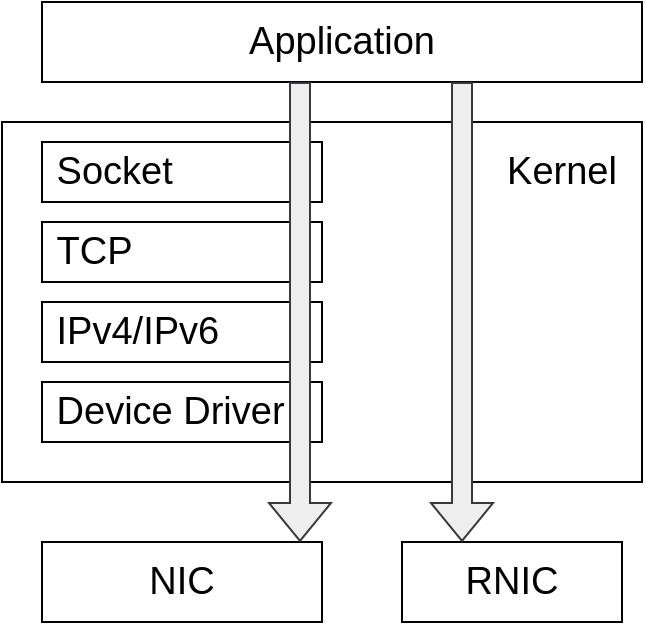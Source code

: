 <mxfile version="20.8.23" type="github">
  <diagram name="第 1 页" id="xnMaQcK5nrHJgxy9M0nw">
    <mxGraphModel dx="830" dy="536" grid="1" gridSize="10" guides="1" tooltips="1" connect="1" arrows="1" fold="1" page="1" pageScale="1" pageWidth="827" pageHeight="1169" math="0" shadow="0">
      <root>
        <mxCell id="0" />
        <mxCell id="1" parent="0" />
        <mxCell id="pPlSIeQ1yJEHq8NxDpns-24" value="" style="rounded=0;whiteSpace=wrap;html=1;fontSize=19;" vertex="1" parent="1">
          <mxGeometry x="50" y="80" width="320" height="180" as="geometry" />
        </mxCell>
        <mxCell id="pPlSIeQ1yJEHq8NxDpns-25" value="&amp;nbsp;Socket" style="rounded=0;whiteSpace=wrap;html=1;fontSize=19;align=left;" vertex="1" parent="1">
          <mxGeometry x="70" y="90" width="140" height="30" as="geometry" />
        </mxCell>
        <mxCell id="pPlSIeQ1yJEHq8NxDpns-26" value="&amp;nbsp;TCP" style="rounded=0;whiteSpace=wrap;html=1;fontSize=19;align=left;" vertex="1" parent="1">
          <mxGeometry x="70" y="130" width="140" height="30" as="geometry" />
        </mxCell>
        <mxCell id="pPlSIeQ1yJEHq8NxDpns-27" style="edgeStyle=orthogonalEdgeStyle;rounded=0;orthogonalLoop=1;jettySize=auto;html=1;exitX=0.5;exitY=1;exitDx=0;exitDy=0;fontSize=19;align=left;" edge="1" parent="1" source="pPlSIeQ1yJEHq8NxDpns-26" target="pPlSIeQ1yJEHq8NxDpns-26">
          <mxGeometry relative="1" as="geometry" />
        </mxCell>
        <mxCell id="pPlSIeQ1yJEHq8NxDpns-28" value="&amp;nbsp;IPv4/IPv6" style="rounded=0;whiteSpace=wrap;html=1;fontSize=19;align=left;" vertex="1" parent="1">
          <mxGeometry x="70" y="170" width="140" height="30" as="geometry" />
        </mxCell>
        <mxCell id="pPlSIeQ1yJEHq8NxDpns-29" value="&amp;nbsp;Device Driver" style="rounded=0;whiteSpace=wrap;html=1;fontSize=19;align=left;" vertex="1" parent="1">
          <mxGeometry x="70" y="210" width="140" height="30" as="geometry" />
        </mxCell>
        <mxCell id="pPlSIeQ1yJEHq8NxDpns-30" value="NIC" style="rounded=0;whiteSpace=wrap;html=1;fontSize=19;" vertex="1" parent="1">
          <mxGeometry x="70" y="290" width="140" height="40" as="geometry" />
        </mxCell>
        <mxCell id="pPlSIeQ1yJEHq8NxDpns-31" value="RNIC" style="rounded=0;whiteSpace=wrap;html=1;fontSize=19;" vertex="1" parent="1">
          <mxGeometry x="250" y="290" width="110" height="40" as="geometry" />
        </mxCell>
        <mxCell id="pPlSIeQ1yJEHq8NxDpns-32" value="Application" style="rounded=0;whiteSpace=wrap;html=1;fontSize=19;" vertex="1" parent="1">
          <mxGeometry x="70" y="20" width="300" height="40" as="geometry" />
        </mxCell>
        <mxCell id="pPlSIeQ1yJEHq8NxDpns-33" value="" style="shape=flexArrow;endArrow=classic;html=1;rounded=0;fontSize=19;fillColor=#eeeeee;strokeColor=#36393d;" edge="1" parent="1">
          <mxGeometry width="50" height="50" relative="1" as="geometry">
            <mxPoint x="199" y="60" as="sourcePoint" />
            <mxPoint x="199" y="290" as="targetPoint" />
          </mxGeometry>
        </mxCell>
        <mxCell id="pPlSIeQ1yJEHq8NxDpns-34" value="" style="shape=flexArrow;endArrow=classic;html=1;rounded=0;fontSize=19;fillColor=#eeeeee;strokeColor=#36393d;" edge="1" parent="1">
          <mxGeometry width="50" height="50" relative="1" as="geometry">
            <mxPoint x="280" y="60" as="sourcePoint" />
            <mxPoint x="280" y="290" as="targetPoint" />
          </mxGeometry>
        </mxCell>
        <mxCell id="pPlSIeQ1yJEHq8NxDpns-35" value="Kernel" style="text;html=1;strokeColor=none;fillColor=none;align=center;verticalAlign=middle;whiteSpace=wrap;rounded=0;fontSize=19;" vertex="1" parent="1">
          <mxGeometry x="300" y="90" width="60" height="30" as="geometry" />
        </mxCell>
      </root>
    </mxGraphModel>
  </diagram>
</mxfile>
